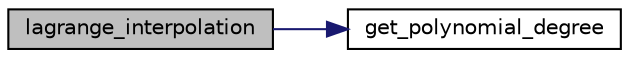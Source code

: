 digraph "lagrange_interpolation"
{
 // LATEX_PDF_SIZE
  edge [fontname="Helvetica",fontsize="10",labelfontname="Helvetica",labelfontsize="10"];
  node [fontname="Helvetica",fontsize="10",shape=record];
  rankdir="LR";
  Node1 [label="lagrange_interpolation",height=0.2,width=0.4,color="black", fillcolor="grey75", style="filled", fontcolor="black",tooltip="Performs Lagrange interpolation on a Galois field GF(2^d), where d is the degree of primitive_poly."];
  Node1 -> Node2 [color="midnightblue",fontsize="10",style="solid",fontname="Helvetica"];
  Node2 [label="get_polynomial_degree",height=0.2,width=0.4,color="black", fillcolor="white", style="filled",URL="$namespaceshamir.html#a263d4e85b75242cd1ed3d931c6dc6e9b",tooltip="Gets degree of a string-form polynomial on GF(2)."];
}
